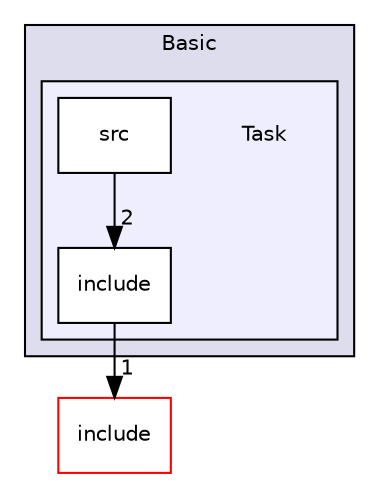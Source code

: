 digraph "Task" {
  compound=true
  node [ fontsize="10", fontname="Helvetica"];
  edge [ labelfontsize="10", labelfontname="Helvetica"];
  subgraph clusterdir_9fd43cbf431ad4345d64cbab9841c2b6 {
    graph [ bgcolor="#ddddee", pencolor="black", label="Basic" fontname="Helvetica", fontsize="10", URL="dir_9fd43cbf431ad4345d64cbab9841c2b6.html"]
  subgraph clusterdir_5190321e861c1da86c1e732c07572192 {
    graph [ bgcolor="#eeeeff", pencolor="black", label="" URL="dir_5190321e861c1da86c1e732c07572192.html"];
    dir_5190321e861c1da86c1e732c07572192 [shape=plaintext label="Task"];
    dir_a72357de61e7b979ade8217005b14a1f [shape=box label="include" color="black" fillcolor="white" style="filled" URL="dir_a72357de61e7b979ade8217005b14a1f.html"];
    dir_dae99b4341c6a69b1bb5dec0131c337e [shape=box label="src" color="black" fillcolor="white" style="filled" URL="dir_dae99b4341c6a69b1bb5dec0131c337e.html"];
  }
  }
  dir_d44c64559bbebec7f509842c48db8b23 [shape=box label="include" fillcolor="white" style="filled" color="red" URL="dir_d44c64559bbebec7f509842c48db8b23.html"];
  dir_dae99b4341c6a69b1bb5dec0131c337e->dir_a72357de61e7b979ade8217005b14a1f [headlabel="2", labeldistance=1.5 headhref="dir_000006_000007.html"];
  dir_a72357de61e7b979ade8217005b14a1f->dir_d44c64559bbebec7f509842c48db8b23 [headlabel="1", labeldistance=1.5 headhref="dir_000007_000009.html"];
}
